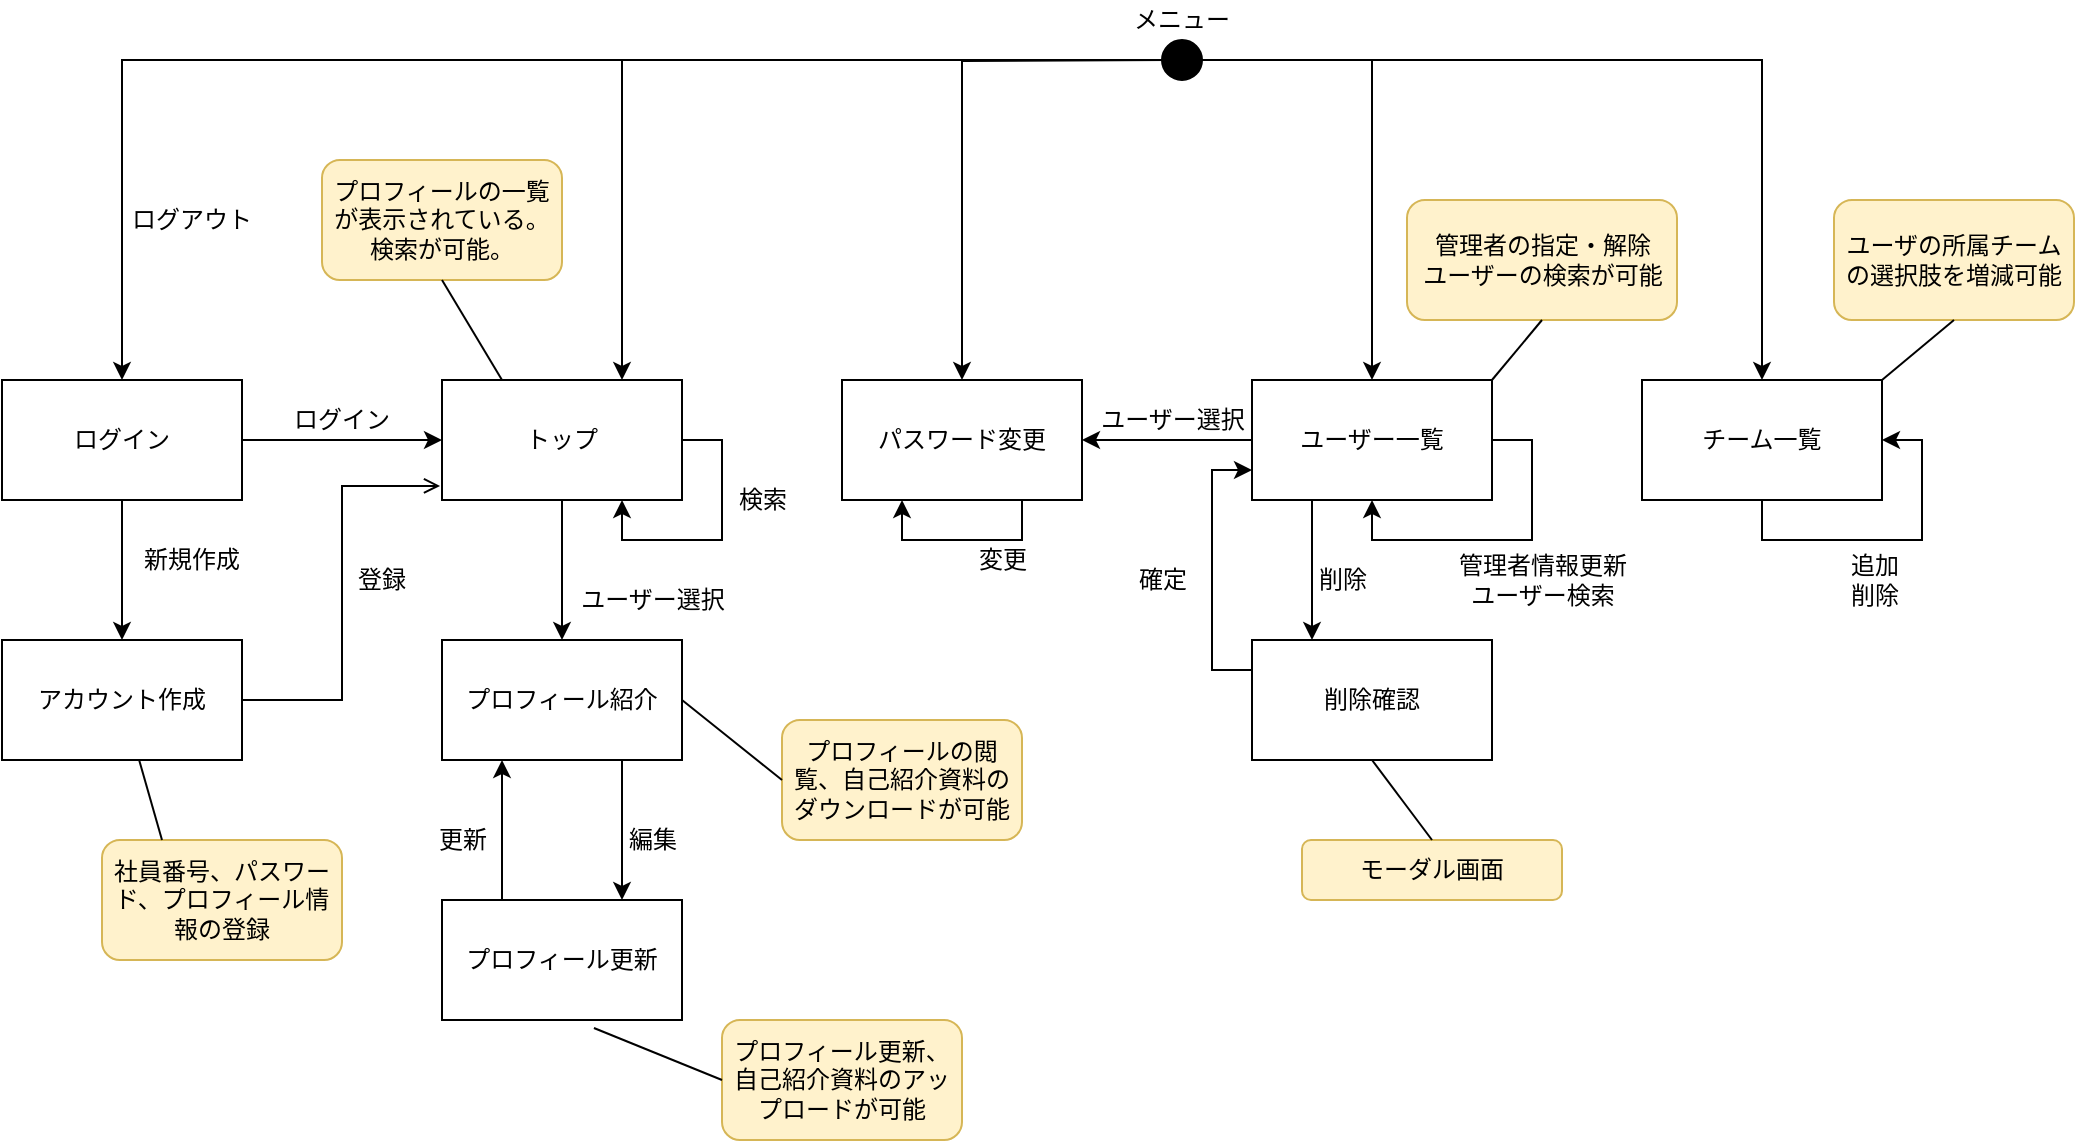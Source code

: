 <mxfile version="12.5.5" type="device"><diagram id="paMvonOcN-s5oI84Exjn" name="ページ1"><mxGraphModel dx="1422" dy="846" grid="1" gridSize="10" guides="1" tooltips="1" connect="1" arrows="1" fold="1" page="1" pageScale="1" pageWidth="827" pageHeight="1169" math="0" shadow="0"><root><mxCell id="0"/><mxCell id="1" parent="0"/><mxCell id="yHY2ssWV_9ZoU-B6fF4--26" style="edgeStyle=orthogonalEdgeStyle;rounded=0;orthogonalLoop=1;jettySize=auto;html=1;exitX=1;exitY=0.5;exitDx=0;exitDy=0;entryX=0;entryY=0.5;entryDx=0;entryDy=0;" edge="1" parent="1" source="yHY2ssWV_9ZoU-B6fF4--1" target="yHY2ssWV_9ZoU-B6fF4--7"><mxGeometry relative="1" as="geometry"/></mxCell><mxCell id="yHY2ssWV_9ZoU-B6fF4--35" style="edgeStyle=orthogonalEdgeStyle;rounded=0;orthogonalLoop=1;jettySize=auto;html=1;exitX=0.5;exitY=1;exitDx=0;exitDy=0;" edge="1" parent="1" source="yHY2ssWV_9ZoU-B6fF4--1" target="yHY2ssWV_9ZoU-B6fF4--2"><mxGeometry relative="1" as="geometry"/></mxCell><mxCell id="yHY2ssWV_9ZoU-B6fF4--1" value="ログイン" style="rounded=0;whiteSpace=wrap;html=1;" vertex="1" parent="1"><mxGeometry x="20" y="300" width="120" height="60" as="geometry"/></mxCell><mxCell id="yHY2ssWV_9ZoU-B6fF4--37" style="edgeStyle=orthogonalEdgeStyle;rounded=0;orthogonalLoop=1;jettySize=auto;html=1;exitX=1;exitY=0.5;exitDx=0;exitDy=0;entryX=-0.008;entryY=0.883;entryDx=0;entryDy=0;entryPerimeter=0;endArrow=open;endFill=0;" edge="1" parent="1" source="yHY2ssWV_9ZoU-B6fF4--2" target="yHY2ssWV_9ZoU-B6fF4--7"><mxGeometry relative="1" as="geometry"/></mxCell><mxCell id="yHY2ssWV_9ZoU-B6fF4--2" value="アカウント作成" style="rounded=0;whiteSpace=wrap;html=1;" vertex="1" parent="1"><mxGeometry x="20" y="430" width="120" height="60" as="geometry"/></mxCell><mxCell id="yHY2ssWV_9ZoU-B6fF4--3" value="社員番号、パスワード、プロフィール情報の登録" style="rounded=1;whiteSpace=wrap;html=1;fillColor=#fff2cc;strokeColor=#d6b656;" vertex="1" parent="1"><mxGeometry x="70" y="530" width="120" height="60" as="geometry"/></mxCell><mxCell id="yHY2ssWV_9ZoU-B6fF4--4" value="" style="endArrow=none;html=1;entryX=0.25;entryY=0;entryDx=0;entryDy=0;" edge="1" parent="1" source="yHY2ssWV_9ZoU-B6fF4--2" target="yHY2ssWV_9ZoU-B6fF4--3"><mxGeometry width="50" height="50" relative="1" as="geometry"><mxPoint x="388" y="180" as="sourcePoint"/><mxPoint x="438" y="130" as="targetPoint"/></mxGeometry></mxCell><mxCell id="yHY2ssWV_9ZoU-B6fF4--6" value="パスワード変更" style="rounded=0;whiteSpace=wrap;html=1;" vertex="1" parent="1"><mxGeometry x="440" y="300" width="120" height="60" as="geometry"/></mxCell><mxCell id="yHY2ssWV_9ZoU-B6fF4--24" style="edgeStyle=orthogonalEdgeStyle;rounded=0;orthogonalLoop=1;jettySize=auto;html=1;exitX=0.5;exitY=1;exitDx=0;exitDy=0;entryX=0.5;entryY=0;entryDx=0;entryDy=0;" edge="1" parent="1" source="yHY2ssWV_9ZoU-B6fF4--7" target="yHY2ssWV_9ZoU-B6fF4--8"><mxGeometry relative="1" as="geometry"/></mxCell><mxCell id="yHY2ssWV_9ZoU-B6fF4--7" value="トップ" style="rounded=0;whiteSpace=wrap;html=1;" vertex="1" parent="1"><mxGeometry x="240" y="300" width="120" height="60" as="geometry"/></mxCell><mxCell id="yHY2ssWV_9ZoU-B6fF4--34" style="edgeStyle=orthogonalEdgeStyle;rounded=0;orthogonalLoop=1;jettySize=auto;html=1;exitX=0.75;exitY=1;exitDx=0;exitDy=0;entryX=0.75;entryY=0;entryDx=0;entryDy=0;" edge="1" parent="1" source="yHY2ssWV_9ZoU-B6fF4--8" target="yHY2ssWV_9ZoU-B6fF4--9"><mxGeometry relative="1" as="geometry"/></mxCell><mxCell id="yHY2ssWV_9ZoU-B6fF4--8" value="プロフィール紹介" style="rounded=0;whiteSpace=wrap;html=1;" vertex="1" parent="1"><mxGeometry x="240" y="430" width="120" height="60" as="geometry"/></mxCell><mxCell id="yHY2ssWV_9ZoU-B6fF4--33" style="edgeStyle=orthogonalEdgeStyle;rounded=0;orthogonalLoop=1;jettySize=auto;html=1;exitX=0.25;exitY=0;exitDx=0;exitDy=0;entryX=0.25;entryY=1;entryDx=0;entryDy=0;" edge="1" parent="1" source="yHY2ssWV_9ZoU-B6fF4--9" target="yHY2ssWV_9ZoU-B6fF4--8"><mxGeometry relative="1" as="geometry"/></mxCell><mxCell id="yHY2ssWV_9ZoU-B6fF4--9" value="プロフィール更新" style="rounded=0;whiteSpace=wrap;html=1;" vertex="1" parent="1"><mxGeometry x="240" y="560" width="120" height="60" as="geometry"/></mxCell><mxCell id="yHY2ssWV_9ZoU-B6fF4--10" value="チーム一覧" style="rounded=0;whiteSpace=wrap;html=1;" vertex="1" parent="1"><mxGeometry x="840" y="300" width="120" height="60" as="geometry"/></mxCell><mxCell id="yHY2ssWV_9ZoU-B6fF4--30" style="edgeStyle=orthogonalEdgeStyle;rounded=0;orthogonalLoop=1;jettySize=auto;html=1;exitX=0;exitY=0.5;exitDx=0;exitDy=0;entryX=1;entryY=0.5;entryDx=0;entryDy=0;" edge="1" parent="1" source="yHY2ssWV_9ZoU-B6fF4--11" target="yHY2ssWV_9ZoU-B6fF4--6"><mxGeometry relative="1" as="geometry"/></mxCell><mxCell id="yHY2ssWV_9ZoU-B6fF4--11" value="ユーザー一覧" style="rounded=0;whiteSpace=wrap;html=1;" vertex="1" parent="1"><mxGeometry x="645" y="300" width="120" height="60" as="geometry"/></mxCell><mxCell id="yHY2ssWV_9ZoU-B6fF4--12" style="edgeStyle=orthogonalEdgeStyle;rounded=0;orthogonalLoop=1;jettySize=auto;html=1;exitX=0.5;exitY=1;exitDx=0;exitDy=0;entryX=1;entryY=0.5;entryDx=0;entryDy=0;" edge="1" parent="1" source="yHY2ssWV_9ZoU-B6fF4--10" target="yHY2ssWV_9ZoU-B6fF4--10"><mxGeometry relative="1" as="geometry"/></mxCell><mxCell id="yHY2ssWV_9ZoU-B6fF4--15" style="edgeStyle=orthogonalEdgeStyle;rounded=0;orthogonalLoop=1;jettySize=auto;html=1;exitX=1;exitY=0.5;exitDx=0;exitDy=0;" edge="1" parent="1" source="yHY2ssWV_9ZoU-B6fF4--13" target="yHY2ssWV_9ZoU-B6fF4--10"><mxGeometry relative="1" as="geometry"/></mxCell><mxCell id="yHY2ssWV_9ZoU-B6fF4--19" style="edgeStyle=orthogonalEdgeStyle;rounded=0;orthogonalLoop=1;jettySize=auto;html=1;exitX=1;exitY=0.5;exitDx=0;exitDy=0;" edge="1" parent="1" source="yHY2ssWV_9ZoU-B6fF4--13" target="yHY2ssWV_9ZoU-B6fF4--11"><mxGeometry relative="1" as="geometry"><mxPoint x="570" y="200" as="targetPoint"/></mxGeometry></mxCell><mxCell id="yHY2ssWV_9ZoU-B6fF4--21" style="edgeStyle=orthogonalEdgeStyle;rounded=0;orthogonalLoop=1;jettySize=auto;html=1;entryX=0.5;entryY=0;entryDx=0;entryDy=0;" edge="1" parent="1" target="yHY2ssWV_9ZoU-B6fF4--6"><mxGeometry relative="1" as="geometry"><mxPoint x="450" y="240" as="targetPoint"/><mxPoint x="603" y="140" as="sourcePoint"/></mxGeometry></mxCell><mxCell id="yHY2ssWV_9ZoU-B6fF4--29" style="edgeStyle=orthogonalEdgeStyle;rounded=0;orthogonalLoop=1;jettySize=auto;html=1;exitX=0;exitY=0.5;exitDx=0;exitDy=0;entryX=0.75;entryY=0;entryDx=0;entryDy=0;" edge="1" parent="1" source="yHY2ssWV_9ZoU-B6fF4--13" target="yHY2ssWV_9ZoU-B6fF4--7"><mxGeometry relative="1" as="geometry"/></mxCell><mxCell id="yHY2ssWV_9ZoU-B6fF4--38" style="edgeStyle=orthogonalEdgeStyle;rounded=0;orthogonalLoop=1;jettySize=auto;html=1;exitX=0;exitY=0.5;exitDx=0;exitDy=0;" edge="1" parent="1" source="yHY2ssWV_9ZoU-B6fF4--13" target="yHY2ssWV_9ZoU-B6fF4--1"><mxGeometry relative="1" as="geometry"/></mxCell><mxCell id="yHY2ssWV_9ZoU-B6fF4--13" value="" style="ellipse;whiteSpace=wrap;html=1;aspect=fixed;fillColor=#000000;" vertex="1" parent="1"><mxGeometry x="600" y="130" width="20" height="20" as="geometry"/></mxCell><mxCell id="yHY2ssWV_9ZoU-B6fF4--17" value="メニュー" style="text;html=1;strokeColor=none;fillColor=none;align=center;verticalAlign=middle;whiteSpace=wrap;rounded=0;" vertex="1" parent="1"><mxGeometry x="575" y="110" width="70" height="20" as="geometry"/></mxCell><mxCell id="yHY2ssWV_9ZoU-B6fF4--32" style="edgeStyle=orthogonalEdgeStyle;rounded=0;orthogonalLoop=1;jettySize=auto;html=1;exitX=0.75;exitY=1;exitDx=0;exitDy=0;entryX=0.25;entryY=1;entryDx=0;entryDy=0;" edge="1" parent="1" source="yHY2ssWV_9ZoU-B6fF4--6" target="yHY2ssWV_9ZoU-B6fF4--6"><mxGeometry relative="1" as="geometry"/></mxCell><mxCell id="yHY2ssWV_9ZoU-B6fF4--39" style="edgeStyle=orthogonalEdgeStyle;rounded=0;orthogonalLoop=1;jettySize=auto;html=1;exitX=1;exitY=0.5;exitDx=0;exitDy=0;entryX=0.75;entryY=1;entryDx=0;entryDy=0;" edge="1" parent="1" source="yHY2ssWV_9ZoU-B6fF4--7" target="yHY2ssWV_9ZoU-B6fF4--7"><mxGeometry relative="1" as="geometry"/></mxCell><mxCell id="yHY2ssWV_9ZoU-B6fF4--40" style="edgeStyle=orthogonalEdgeStyle;rounded=0;orthogonalLoop=1;jettySize=auto;html=1;exitX=1;exitY=0.5;exitDx=0;exitDy=0;entryX=0.5;entryY=1;entryDx=0;entryDy=0;" edge="1" parent="1" source="yHY2ssWV_9ZoU-B6fF4--11" target="yHY2ssWV_9ZoU-B6fF4--11"><mxGeometry relative="1" as="geometry"/></mxCell><mxCell id="yHY2ssWV_9ZoU-B6fF4--43" style="edgeStyle=orthogonalEdgeStyle;rounded=0;orthogonalLoop=1;jettySize=auto;html=1;exitX=0;exitY=0.25;exitDx=0;exitDy=0;entryX=0;entryY=0.75;entryDx=0;entryDy=0;" edge="1" parent="1" source="yHY2ssWV_9ZoU-B6fF4--41" target="yHY2ssWV_9ZoU-B6fF4--11"><mxGeometry relative="1" as="geometry"/></mxCell><mxCell id="yHY2ssWV_9ZoU-B6fF4--41" value="削除確認" style="rounded=0;whiteSpace=wrap;html=1;" vertex="1" parent="1"><mxGeometry x="645" y="430" width="120" height="60" as="geometry"/></mxCell><mxCell id="yHY2ssWV_9ZoU-B6fF4--44" value="ログアウト" style="text;html=1;strokeColor=none;fillColor=none;align=center;verticalAlign=middle;whiteSpace=wrap;rounded=0;" vertex="1" parent="1"><mxGeometry x="80" y="210" width="70" height="20" as="geometry"/></mxCell><mxCell id="yHY2ssWV_9ZoU-B6fF4--45" value="新規作成" style="text;html=1;strokeColor=none;fillColor=none;align=center;verticalAlign=middle;whiteSpace=wrap;rounded=0;" vertex="1" parent="1"><mxGeometry x="80" y="380" width="70" height="20" as="geometry"/></mxCell><mxCell id="yHY2ssWV_9ZoU-B6fF4--46" value="登録" style="text;html=1;strokeColor=none;fillColor=none;align=center;verticalAlign=middle;whiteSpace=wrap;rounded=0;" vertex="1" parent="1"><mxGeometry x="190" y="390" width="40" height="20" as="geometry"/></mxCell><mxCell id="yHY2ssWV_9ZoU-B6fF4--47" value="ログイン" style="text;html=1;strokeColor=none;fillColor=none;align=center;verticalAlign=middle;whiteSpace=wrap;rounded=0;" vertex="1" parent="1"><mxGeometry x="160" y="310" width="60" height="20" as="geometry"/></mxCell><mxCell id="yHY2ssWV_9ZoU-B6fF4--50" value="検索" style="text;html=1;align=center;verticalAlign=middle;resizable=0;points=[];autosize=1;" vertex="1" parent="1"><mxGeometry x="380" y="350" width="40" height="20" as="geometry"/></mxCell><mxCell id="yHY2ssWV_9ZoU-B6fF4--51" value="ユーザー選択" style="text;html=1;align=center;verticalAlign=middle;resizable=0;points=[];autosize=1;" vertex="1" parent="1"><mxGeometry x="300" y="400" width="90" height="20" as="geometry"/></mxCell><mxCell id="yHY2ssWV_9ZoU-B6fF4--52" value="編集" style="text;html=1;align=center;verticalAlign=middle;resizable=0;points=[];autosize=1;" vertex="1" parent="1"><mxGeometry x="325" y="520" width="40" height="20" as="geometry"/></mxCell><mxCell id="yHY2ssWV_9ZoU-B6fF4--53" value="更新" style="text;html=1;align=center;verticalAlign=middle;resizable=0;points=[];autosize=1;" vertex="1" parent="1"><mxGeometry x="230" y="520" width="40" height="20" as="geometry"/></mxCell><mxCell id="yHY2ssWV_9ZoU-B6fF4--54" value="変更" style="text;html=1;align=center;verticalAlign=middle;resizable=0;points=[];autosize=1;" vertex="1" parent="1"><mxGeometry x="500" y="380" width="40" height="20" as="geometry"/></mxCell><mxCell id="yHY2ssWV_9ZoU-B6fF4--55" value="ユーザー選択" style="text;html=1;align=center;verticalAlign=middle;resizable=0;points=[];autosize=1;" vertex="1" parent="1"><mxGeometry x="560" y="310" width="90" height="20" as="geometry"/></mxCell><mxCell id="yHY2ssWV_9ZoU-B6fF4--56" value="管理者情報更新&lt;br&gt;ユーザー検索" style="text;html=1;align=center;verticalAlign=middle;resizable=0;points=[];autosize=1;" vertex="1" parent="1"><mxGeometry x="740" y="385" width="100" height="30" as="geometry"/></mxCell><mxCell id="yHY2ssWV_9ZoU-B6fF4--58" style="edgeStyle=orthogonalEdgeStyle;rounded=0;orthogonalLoop=1;jettySize=auto;html=1;exitX=0.25;exitY=1;exitDx=0;exitDy=0;entryX=0.25;entryY=0;entryDx=0;entryDy=0;" edge="1" parent="1" source="yHY2ssWV_9ZoU-B6fF4--11" target="yHY2ssWV_9ZoU-B6fF4--41"><mxGeometry relative="1" as="geometry"><mxPoint x="675" y="360" as="sourcePoint"/><mxPoint x="680" y="400" as="targetPoint"/></mxGeometry></mxCell><mxCell id="yHY2ssWV_9ZoU-B6fF4--59" value="削除" style="text;html=1;align=center;verticalAlign=middle;resizable=0;points=[];autosize=1;" vertex="1" parent="1"><mxGeometry x="670" y="390" width="40" height="20" as="geometry"/></mxCell><mxCell id="yHY2ssWV_9ZoU-B6fF4--60" value="確定" style="text;html=1;align=center;verticalAlign=middle;resizable=0;points=[];autosize=1;" vertex="1" parent="1"><mxGeometry x="580" y="390" width="40" height="20" as="geometry"/></mxCell><mxCell id="yHY2ssWV_9ZoU-B6fF4--61" value="追加&lt;br&gt;削除" style="text;html=1;align=center;verticalAlign=middle;resizable=0;points=[];autosize=1;" vertex="1" parent="1"><mxGeometry x="936" y="385" width="40" height="30" as="geometry"/></mxCell><mxCell id="yHY2ssWV_9ZoU-B6fF4--63" value="プロフィール更新、自己紹介資料のアップロードが可能" style="rounded=1;whiteSpace=wrap;html=1;fillColor=#fff2cc;strokeColor=#d6b656;" vertex="1" parent="1"><mxGeometry x="380" y="620" width="120" height="60" as="geometry"/></mxCell><mxCell id="yHY2ssWV_9ZoU-B6fF4--65" value="" style="endArrow=none;html=1;entryX=0.633;entryY=1.067;entryDx=0;entryDy=0;entryPerimeter=0;exitX=0;exitY=0.5;exitDx=0;exitDy=0;" edge="1" parent="1" source="yHY2ssWV_9ZoU-B6fF4--63" target="yHY2ssWV_9ZoU-B6fF4--9"><mxGeometry width="50" height="50" relative="1" as="geometry"><mxPoint x="20" y="750" as="sourcePoint"/><mxPoint x="70" y="700" as="targetPoint"/></mxGeometry></mxCell><mxCell id="yHY2ssWV_9ZoU-B6fF4--66" value="プロフィールの閲覧、自己紹介資料のダウンロードが可能" style="rounded=1;whiteSpace=wrap;html=1;fillColor=#fff2cc;strokeColor=#d6b656;" vertex="1" parent="1"><mxGeometry x="410" y="470" width="120" height="60" as="geometry"/></mxCell><mxCell id="yHY2ssWV_9ZoU-B6fF4--67" value="" style="endArrow=none;html=1;entryX=1;entryY=0.5;entryDx=0;entryDy=0;exitX=0;exitY=0.5;exitDx=0;exitDy=0;" edge="1" parent="1" source="yHY2ssWV_9ZoU-B6fF4--66" target="yHY2ssWV_9ZoU-B6fF4--8"><mxGeometry width="50" height="50" relative="1" as="geometry"><mxPoint x="20" y="750" as="sourcePoint"/><mxPoint x="70" y="700" as="targetPoint"/></mxGeometry></mxCell><mxCell id="yHY2ssWV_9ZoU-B6fF4--68" value="プロフィールの一覧が表示されている。検索が可能。" style="rounded=1;whiteSpace=wrap;html=1;fillColor=#fff2cc;strokeColor=#d6b656;" vertex="1" parent="1"><mxGeometry x="180" y="190" width="120" height="60" as="geometry"/></mxCell><mxCell id="yHY2ssWV_9ZoU-B6fF4--69" value="" style="endArrow=none;html=1;entryX=0.5;entryY=1;entryDx=0;entryDy=0;exitX=0.25;exitY=0;exitDx=0;exitDy=0;" edge="1" parent="1" source="yHY2ssWV_9ZoU-B6fF4--7" target="yHY2ssWV_9ZoU-B6fF4--68"><mxGeometry width="50" height="50" relative="1" as="geometry"><mxPoint x="20" y="750" as="sourcePoint"/><mxPoint x="70" y="700" as="targetPoint"/></mxGeometry></mxCell><mxCell id="yHY2ssWV_9ZoU-B6fF4--70" value="管理者の指定・解除&lt;br&gt;ユーザーの検索が可能" style="rounded=1;whiteSpace=wrap;html=1;fillColor=#fff2cc;strokeColor=#d6b656;" vertex="1" parent="1"><mxGeometry x="722.5" y="210" width="135" height="60" as="geometry"/></mxCell><mxCell id="yHY2ssWV_9ZoU-B6fF4--71" value="" style="endArrow=none;html=1;entryX=0.5;entryY=1;entryDx=0;entryDy=0;exitX=1;exitY=0;exitDx=0;exitDy=0;" edge="1" parent="1" source="yHY2ssWV_9ZoU-B6fF4--11" target="yHY2ssWV_9ZoU-B6fF4--70"><mxGeometry width="50" height="50" relative="1" as="geometry"><mxPoint x="20" y="750" as="sourcePoint"/><mxPoint x="70" y="700" as="targetPoint"/></mxGeometry></mxCell><mxCell id="yHY2ssWV_9ZoU-B6fF4--72" value="ユーザの所属チームの選択肢を増減可能" style="rounded=1;whiteSpace=wrap;html=1;fillColor=#fff2cc;strokeColor=#d6b656;" vertex="1" parent="1"><mxGeometry x="936" y="210" width="120" height="60" as="geometry"/></mxCell><mxCell id="yHY2ssWV_9ZoU-B6fF4--73" value="" style="endArrow=none;html=1;entryX=0.5;entryY=1;entryDx=0;entryDy=0;exitX=1;exitY=0;exitDx=0;exitDy=0;" edge="1" parent="1" source="yHY2ssWV_9ZoU-B6fF4--10" target="yHY2ssWV_9ZoU-B6fF4--72"><mxGeometry width="50" height="50" relative="1" as="geometry"><mxPoint x="20" y="750" as="sourcePoint"/><mxPoint x="70" y="700" as="targetPoint"/></mxGeometry></mxCell><mxCell id="yHY2ssWV_9ZoU-B6fF4--74" value="モーダル画面" style="rounded=1;whiteSpace=wrap;html=1;fillColor=#fff2cc;strokeColor=#d6b656;" vertex="1" parent="1"><mxGeometry x="670" y="530" width="130" height="30" as="geometry"/></mxCell><mxCell id="yHY2ssWV_9ZoU-B6fF4--75" value="" style="endArrow=none;html=1;entryX=0.5;entryY=1;entryDx=0;entryDy=0;exitX=0.5;exitY=0;exitDx=0;exitDy=0;" edge="1" parent="1" source="yHY2ssWV_9ZoU-B6fF4--74" target="yHY2ssWV_9ZoU-B6fF4--41"><mxGeometry width="50" height="50" relative="1" as="geometry"><mxPoint x="20" y="750" as="sourcePoint"/><mxPoint x="70" y="700" as="targetPoint"/></mxGeometry></mxCell></root></mxGraphModel></diagram></mxfile>